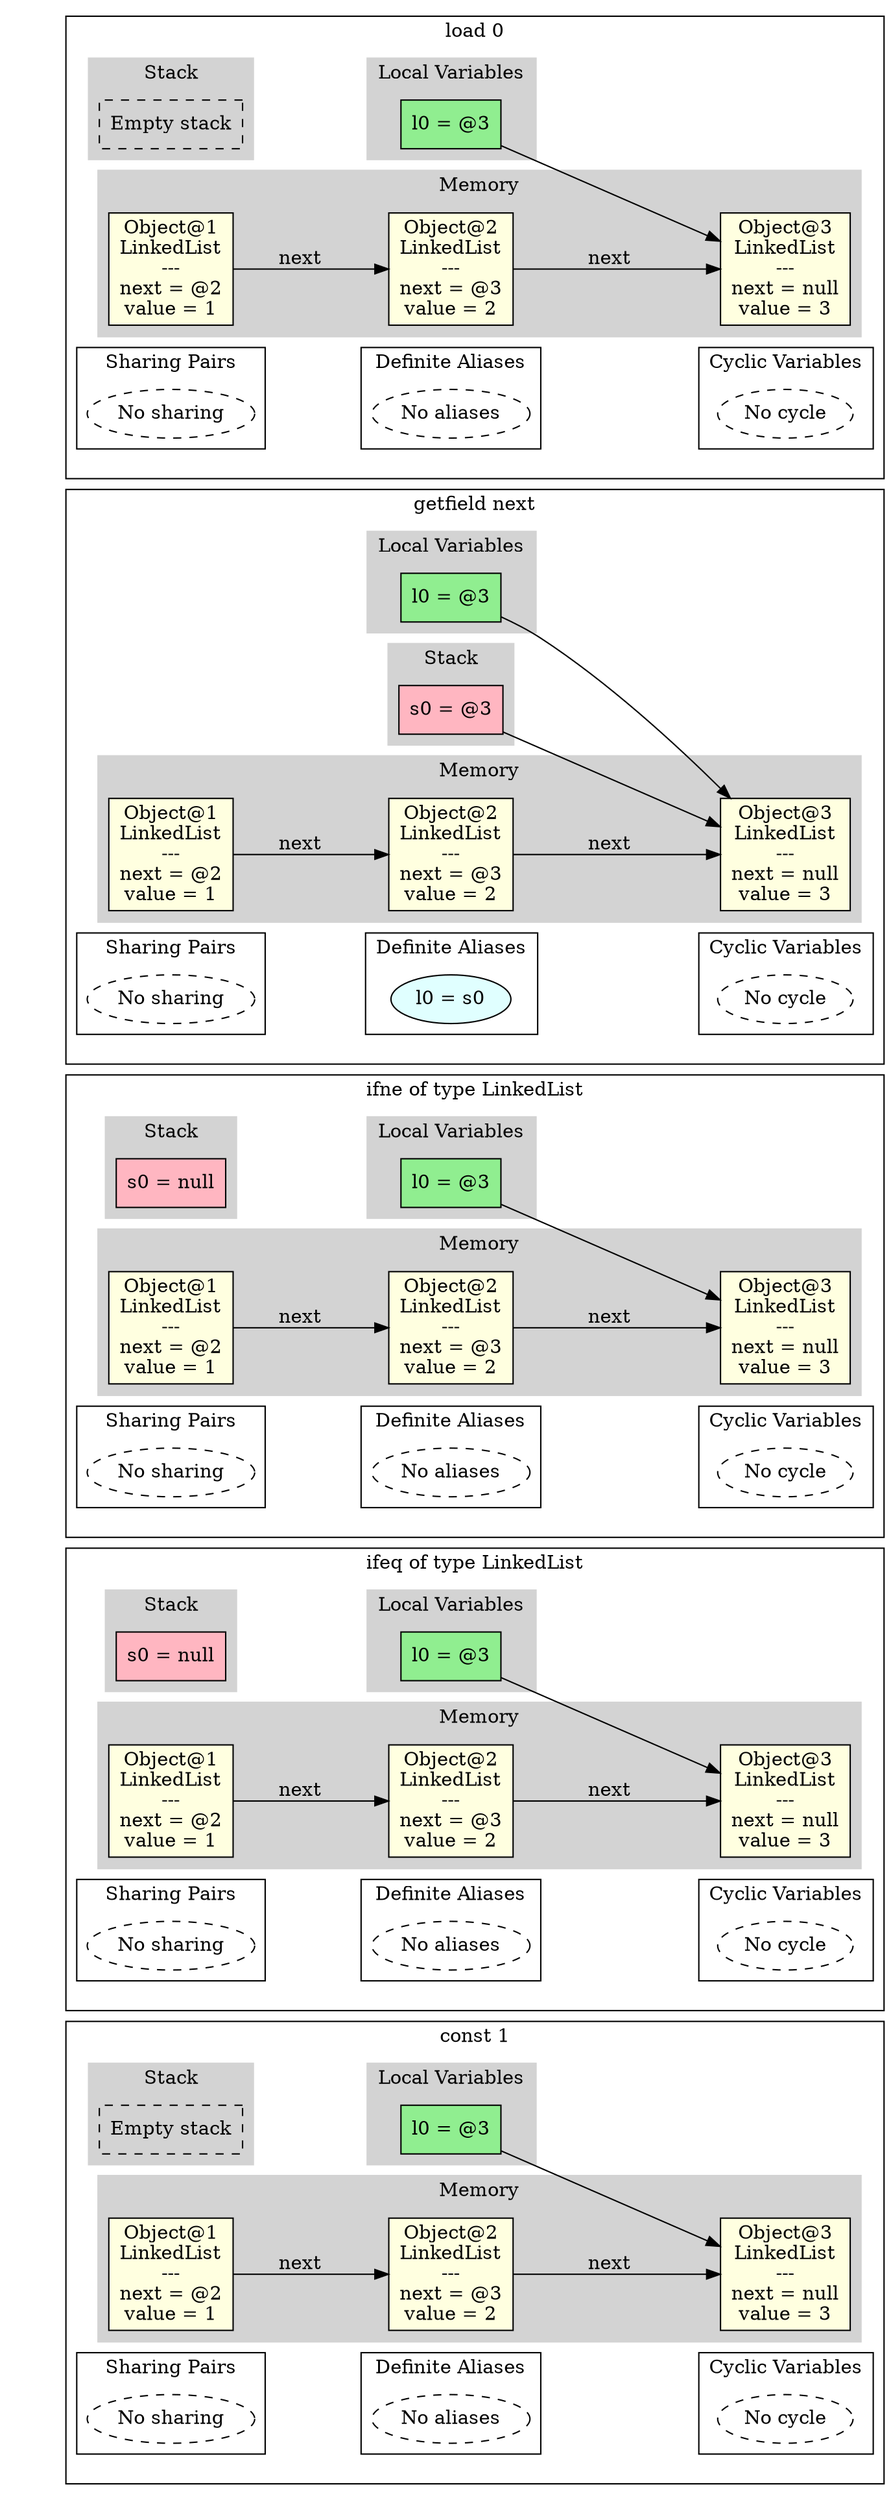 digraph MemoryGraph {
 node [shape=box, style=filled, fillcolor=lightblue];
 rankdir=LR;

 // Invisible anchor subgraph
 subgraph cluster_anchor {
 style=invis;
 anchor [style=invis, shape=point, width=0, height=0];
 }

 // Starting point for subgraph ordering
 anchor_start [style=invis, shape=point];

 anchor_519698969973323 [style=invis, shape=point];
 anchor_start -> anchor_519698969973323 [style=invis];
 anchor_start = anchor_519698969973323;

 subgraph cluster_519698969973323 {
 anchor_519698969973323 [style=invis];
 label="load 0";
 subgraph cluster_locals_519698969973323 {
 label="Local Variables";
 style=filled;
 color=lightgrey;
 node [style=filled, fillcolor=lightgreen];
 "l0_519698969973323" [label="l0 = @3"];
 }

 subgraph cluster_stack_519698969973323 {
 label="Stack";
 style=filled;
 color=lightgrey;
 node [style=filled, fillcolor=lightpink];
 "empty_stack_519698969973323" [label="Empty stack", style=dashed, fillcolor=white];
 }

 subgraph cluster_memory_519698969973323 {
 label="Memory";
 style=filled;
 color=lightgrey;
 node [style=filled, fillcolor=lightyellow];
 "obj1_519698969973323" [label="Object@1\nLinkedList\n---\nnext = @2\nvalue = 1\n"];
 "obj2_519698969973323" [label="Object@2\nLinkedList\n---\nnext = @3\nvalue = 2\n"];
 "obj3_519698969973323" [label="Object@3\nLinkedList\n---\nnext = null\nvalue = 3\n"];
 }

 "l0_519698969973323" -> "obj3_519698969973323";
 "obj1_519698969973323" -> "obj2_519698969973323" [label="next"];
 "obj2_519698969973323" -> "obj3_519698969973323" [label="next"];

 // Sharing pairs
 subgraph cluster_sharing_519698969973323 {
 label="Sharing Pairs";
 node [shape=ellipse, style=filled, fillcolor=lightyellow];
 "empty_sharing_519698969973323" [label="No sharing", style=dashed, fillcolor=white];
 }

    // Alias pairs
    subgraph cluster_aliases_519698969973323 {
      label="Definite Aliases";
      node [shape=ellipse, style=filled, fillcolor=lightcyan];
      "empty_alias_519698969973323" [label="No aliases", style=dashed, fillcolor=white];
    }

 // Cyclic variables
 subgraph cluster_cyclic_519698969973323 {
 label="Cyclic Variables";
 node [shape=ellipse];
 "empty_cyclic_519698969973323" [label="No cycle", style=dashed, fillcolor=white];
 }
 // Invisible edge for horizontal alignment
 "empty_sharing_519698969973323" -> "empty_alias_519698969973323" [style=invis, weight=10];
 // Invisible edge for horizontal alignment
 "empty_alias_519698969973323" -> "empty_cyclic_519698969973323" [style=invis, weight=10];
 }
 anchor_519698970622668 [style=invis, shape=point];
 anchor_start -> anchor_519698970622668 [style=invis];
 anchor_start = anchor_519698970622668;

 subgraph cluster_519698970622668 {
 anchor_519698970622668 [style=invis];
 label="getfield next";
 subgraph cluster_locals_519698970622668 {
 label="Local Variables";
 style=filled;
 color=lightgrey;
 node [style=filled, fillcolor=lightgreen];
 "l0_519698970622668" [label="l0 = @3"];
 }

 subgraph cluster_stack_519698970622668 {
 label="Stack";
 style=filled;
 color=lightgrey;
 node [style=filled, fillcolor=lightpink];
 "s0_519698970622668" [label="s0 = @3"];
 }

 subgraph cluster_memory_519698970622668 {
 label="Memory";
 style=filled;
 color=lightgrey;
 node [style=filled, fillcolor=lightyellow];
 "obj1_519698970622668" [label="Object@1\nLinkedList\n---\nnext = @2\nvalue = 1\n"];
 "obj2_519698970622668" [label="Object@2\nLinkedList\n---\nnext = @3\nvalue = 2\n"];
 "obj3_519698970622668" [label="Object@3\nLinkedList\n---\nnext = null\nvalue = 3\n"];
 }

 "l0_519698970622668" -> "obj3_519698970622668";
 "s0_519698970622668" -> "obj3_519698970622668";
 "obj1_519698970622668" -> "obj2_519698970622668" [label="next"];
 "obj2_519698970622668" -> "obj3_519698970622668" [label="next"];

 // Sharing pairs
 subgraph cluster_sharing_519698970622668 {
 label="Sharing Pairs";
 node [shape=ellipse, style=filled, fillcolor=lightyellow];
 "empty_sharing_519698970622668" [label="No sharing", style=dashed, fillcolor=white];
 }

    // Alias pairs
    subgraph cluster_aliases_519698970622668 {
      label="Definite Aliases";
      node [shape=ellipse, style=filled, fillcolor=lightcyan];
      "alias0_519698970622668" [label="l0 = s0"];
    }

 // Cyclic variables
 subgraph cluster_cyclic_519698970622668 {
 label="Cyclic Variables";
 node [shape=ellipse];
 "empty_cyclic_519698970622668" [label="No cycle", style=dashed, fillcolor=white];
 }
 // Invisible edge for horizontal alignment
 "empty_sharing_519698970622668" -> "alias0_519698970622668" [style=invis, weight=10];
 // Invisible edge for horizontal alignment
 "alias0_519698970622668" -> "empty_cyclic_519698970622668" [style=invis, weight=10];
 }
 anchor_519698971723203 [style=invis, shape=point];
 anchor_start -> anchor_519698971723203 [style=invis];
 anchor_start = anchor_519698971723203;

 subgraph cluster_519698971723203 {
 anchor_519698971723203 [style=invis];
 label="ifne of type LinkedList";
 subgraph cluster_locals_519698971723203 {
 label="Local Variables";
 style=filled;
 color=lightgrey;
 node [style=filled, fillcolor=lightgreen];
 "l0_519698971723203" [label="l0 = @3"];
 }

 subgraph cluster_stack_519698971723203 {
 label="Stack";
 style=filled;
 color=lightgrey;
 node [style=filled, fillcolor=lightpink];
 "s0_519698971723203" [label="s0 = null"];
 }

 subgraph cluster_memory_519698971723203 {
 label="Memory";
 style=filled;
 color=lightgrey;
 node [style=filled, fillcolor=lightyellow];
 "obj1_519698971723203" [label="Object@1\nLinkedList\n---\nnext = @2\nvalue = 1\n"];
 "obj2_519698971723203" [label="Object@2\nLinkedList\n---\nnext = @3\nvalue = 2\n"];
 "obj3_519698971723203" [label="Object@3\nLinkedList\n---\nnext = null\nvalue = 3\n"];
 }

 "l0_519698971723203" -> "obj3_519698971723203";
 "obj1_519698971723203" -> "obj2_519698971723203" [label="next"];
 "obj2_519698971723203" -> "obj3_519698971723203" [label="next"];

 // Sharing pairs
 subgraph cluster_sharing_519698971723203 {
 label="Sharing Pairs";
 node [shape=ellipse, style=filled, fillcolor=lightyellow];
 "empty_sharing_519698971723203" [label="No sharing", style=dashed, fillcolor=white];
 }

    // Alias pairs
    subgraph cluster_aliases_519698971723203 {
      label="Definite Aliases";
      node [shape=ellipse, style=filled, fillcolor=lightcyan];
      "empty_alias_519698971723203" [label="No aliases", style=dashed, fillcolor=white];
    }

 // Cyclic variables
 subgraph cluster_cyclic_519698971723203 {
 label="Cyclic Variables";
 node [shape=ellipse];
 "empty_cyclic_519698971723203" [label="No cycle", style=dashed, fillcolor=white];
 }
 // Invisible edge for horizontal alignment
 "empty_sharing_519698971723203" -> "empty_alias_519698971723203" [style=invis, weight=10];
 // Invisible edge for horizontal alignment
 "empty_alias_519698971723203" -> "empty_cyclic_519698971723203" [style=invis, weight=10];
 }
 anchor_519698972995650 [style=invis, shape=point];
 anchor_start -> anchor_519698972995650 [style=invis];
 anchor_start = anchor_519698972995650;

 subgraph cluster_519698972995650 {
 anchor_519698972995650 [style=invis];
 label="ifeq of type LinkedList";
 subgraph cluster_locals_519698972995650 {
 label="Local Variables";
 style=filled;
 color=lightgrey;
 node [style=filled, fillcolor=lightgreen];
 "l0_519698972995650" [label="l0 = @3"];
 }

 subgraph cluster_stack_519698972995650 {
 label="Stack";
 style=filled;
 color=lightgrey;
 node [style=filled, fillcolor=lightpink];
 "s0_519698972995650" [label="s0 = null"];
 }

 subgraph cluster_memory_519698972995650 {
 label="Memory";
 style=filled;
 color=lightgrey;
 node [style=filled, fillcolor=lightyellow];
 "obj1_519698972995650" [label="Object@1\nLinkedList\n---\nnext = @2\nvalue = 1\n"];
 "obj2_519698972995650" [label="Object@2\nLinkedList\n---\nnext = @3\nvalue = 2\n"];
 "obj3_519698972995650" [label="Object@3\nLinkedList\n---\nnext = null\nvalue = 3\n"];
 }

 "l0_519698972995650" -> "obj3_519698972995650";
 "obj1_519698972995650" -> "obj2_519698972995650" [label="next"];
 "obj2_519698972995650" -> "obj3_519698972995650" [label="next"];

 // Sharing pairs
 subgraph cluster_sharing_519698972995650 {
 label="Sharing Pairs";
 node [shape=ellipse, style=filled, fillcolor=lightyellow];
 "empty_sharing_519698972995650" [label="No sharing", style=dashed, fillcolor=white];
 }

    // Alias pairs
    subgraph cluster_aliases_519698972995650 {
      label="Definite Aliases";
      node [shape=ellipse, style=filled, fillcolor=lightcyan];
      "empty_alias_519698972995650" [label="No aliases", style=dashed, fillcolor=white];
    }

 // Cyclic variables
 subgraph cluster_cyclic_519698972995650 {
 label="Cyclic Variables";
 node [shape=ellipse];
 "empty_cyclic_519698972995650" [label="No cycle", style=dashed, fillcolor=white];
 }
 // Invisible edge for horizontal alignment
 "empty_sharing_519698972995650" -> "empty_alias_519698972995650" [style=invis, weight=10];
 // Invisible edge for horizontal alignment
 "empty_alias_519698972995650" -> "empty_cyclic_519698972995650" [style=invis, weight=10];
 }
 anchor_519698977003601 [style=invis, shape=point];
 anchor_start -> anchor_519698977003601 [style=invis];
 anchor_start = anchor_519698977003601;

 subgraph cluster_519698977003601 {
 anchor_519698977003601 [style=invis];
 label="const 1";
 subgraph cluster_locals_519698977003601 {
 label="Local Variables";
 style=filled;
 color=lightgrey;
 node [style=filled, fillcolor=lightgreen];
 "l0_519698977003601" [label="l0 = @3"];
 }

 subgraph cluster_stack_519698977003601 {
 label="Stack";
 style=filled;
 color=lightgrey;
 node [style=filled, fillcolor=lightpink];
 "empty_stack_519698977003601" [label="Empty stack", style=dashed, fillcolor=white];
 }

 subgraph cluster_memory_519698977003601 {
 label="Memory";
 style=filled;
 color=lightgrey;
 node [style=filled, fillcolor=lightyellow];
 "obj1_519698977003601" [label="Object@1\nLinkedList\n---\nnext = @2\nvalue = 1\n"];
 "obj2_519698977003601" [label="Object@2\nLinkedList\n---\nnext = @3\nvalue = 2\n"];
 "obj3_519698977003601" [label="Object@3\nLinkedList\n---\nnext = null\nvalue = 3\n"];
 }

 "l0_519698977003601" -> "obj3_519698977003601";
 "obj1_519698977003601" -> "obj2_519698977003601" [label="next"];
 "obj2_519698977003601" -> "obj3_519698977003601" [label="next"];

 // Sharing pairs
 subgraph cluster_sharing_519698977003601 {
 label="Sharing Pairs";
 node [shape=ellipse, style=filled, fillcolor=lightyellow];
 "empty_sharing_519698977003601" [label="No sharing", style=dashed, fillcolor=white];
 }

    // Alias pairs
    subgraph cluster_aliases_519698977003601 {
      label="Definite Aliases";
      node [shape=ellipse, style=filled, fillcolor=lightcyan];
      "empty_alias_519698977003601" [label="No aliases", style=dashed, fillcolor=white];
    }

 // Cyclic variables
 subgraph cluster_cyclic_519698977003601 {
 label="Cyclic Variables";
 node [shape=ellipse];
 "empty_cyclic_519698977003601" [label="No cycle", style=dashed, fillcolor=white];
 }
 // Invisible edge for horizontal alignment
 "empty_sharing_519698977003601" -> "empty_alias_519698977003601" [style=invis, weight=10];
 // Invisible edge for horizontal alignment
 "empty_alias_519698977003601" -> "empty_cyclic_519698977003601" [style=invis, weight=10];
 }
}
